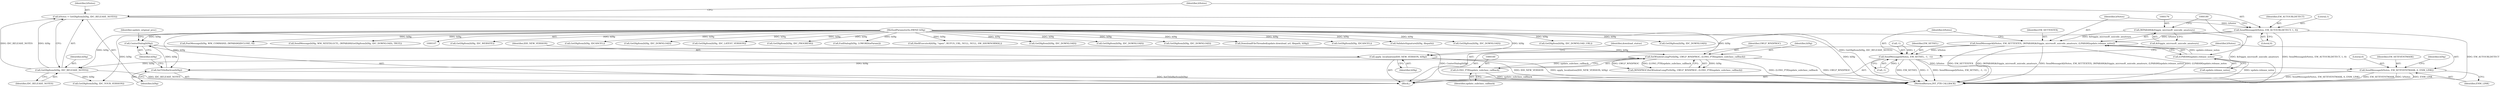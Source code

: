 digraph "0_rufus_c3c39f7f8a11f612c4ebf7affce25ec6928eb1cb_1@API" {
"1000172" [label="(Call,SendMessageA(hNotes, EM_SETTEXTEX, (WPARAM)&friggin_microsoft_unicode_amateurs, (LPARAM)update.release_notes))"];
"1000167" [label="(Call,SendMessage(hNotes, EM_AUTOURLDETECT, 1, 0))"];
"1000162" [label="(Call,hNotes = GetDlgItem(hDlg, IDC_RELEASE_NOTES))"];
"1000164" [label="(Call,GetDlgItem(hDlg, IDC_RELEASE_NOTES))"];
"1000156" [label="(Call,SetWindowLongPtr(hDlg, GWLP_WNDPROC, (LONG_PTR)update_subclass_callback))"];
"1000150" [label="(Call,CenterDialog(hDlg))"];
"1000148" [label="(Call,SetTitleBarIcon(hDlg))"];
"1000142" [label="(Call,apply_localization(IDD_NEW_VERSION, hDlg))"];
"1000108" [label="(MethodParameterIn,HWND hDlg)"];
"1000159" [label="(Call,(LONG_PTR)update_subclass_callback)"];
"1000175" [label="(Call,(WPARAM)&friggin_microsoft_unicode_amateurs)"];
"1000179" [label="(Call,(LPARAM)update.release_notes)"];
"1000184" [label="(Call,SendMessage(hNotes, EM_SETSEL, -1, -1))"];
"1000191" [label="(Call,SendMessage(hNotes, EM_SETEVENTMASK, 0, ENM_LINK))"];
"1000108" [label="(MethodParameterIn,HWND hDlg)"];
"1000268" [label="(Call,GetDlgItem(hDlg, IDC_WEBSITE))"];
"1000189" [label="(Call,-1)"];
"1000184" [label="(Call,SendMessage(hNotes, EM_SETSEL, -1, -1))"];
"1000142" [label="(Call,apply_localization(IDD_NEW_VERSION, hDlg))"];
"1000513" [label="(Call,GetDlgItem(hDlg, IDCANCEL))"];
"1000170" [label="(Literal,1)"];
"1000179" [label="(Call,(LPARAM)update.release_notes)"];
"1000163" [label="(Identifier,hNotes)"];
"1000151" [label="(Identifier,hDlg)"];
"1000157" [label="(Identifier,hDlg)"];
"1000197" [label="(Call,GetDlgItem(hDlg, IDC_YOUR_VERSION))"];
"1000167" [label="(Call,SendMessage(hNotes, EM_AUTOURLDETECT, 1, 0))"];
"1000554" [label="(Call,GetDlgItem(hDlg, IDC_DOWNLOAD))"];
"1000144" [label="(Identifier,hDlg)"];
"1000166" [label="(Identifier,IDC_RELEASE_NOTES)"];
"1000194" [label="(Literal,0)"];
"1000212" [label="(Call,GetDlgItem(hDlg, IDC_LATEST_VERSION))"];
"1000174" [label="(Identifier,EM_SETTEXTEX)"];
"1000570" [label="(MethodReturn,INT_PTR CALLBACK)"];
"1000240" [label="(Call,GetDlgItem(hDlg, IDC_PROGRESS))"];
"1000319" [label="(Call,EndDialog(hDlg, LOWORD(wParam)))"];
"1000193" [label="(Identifier,EM_SETEVENTMASK)"];
"1000328" [label="(Call,ShellExecuteA(hDlg, \"open\", RUFUS_URL, NULL, NULL, SW_SHOWNORMAL))"];
"1000173" [label="(Identifier,hNotes)"];
"1000191" [label="(Call,SendMessage(hNotes, EM_SETEVENTMASK, 0, ENM_LINK))"];
"1000186" [label="(Identifier,EM_SETSEL)"];
"1000495" [label="(Call,GetDlgItem(hDlg, IDC_DOWNLOAD))"];
"1000168" [label="(Identifier,hNotes)"];
"1000156" [label="(Call,SetWindowLongPtr(hDlg, GWLP_WNDPROC, (LONG_PTR)update_subclass_callback))"];
"1000150" [label="(Call,CenterDialog(hDlg))"];
"1000257" [label="(Call,GetDlgItem(hDlg, IDC_DOWNLOAD))"];
"1000187" [label="(Call,-1)"];
"1000159" [label="(Call,(LONG_PTR)update_subclass_callback)"];
"1000366" [label="(Call,GetDlgItem(hDlg, IDC_DOWNLOAD))"];
"1000165" [label="(Identifier,hDlg)"];
"1000149" [label="(Identifier,hDlg)"];
"1000175" [label="(Call,(WPARAM)&friggin_microsoft_unicode_amateurs)"];
"1000172" [label="(Call,SendMessageA(hNotes, EM_SETTEXTEX, (WPARAM)&friggin_microsoft_unicode_amateurs, (LPARAM)update.release_notes))"];
"1000198" [label="(Identifier,hDlg)"];
"1000161" [label="(Identifier,update_subclass_callback)"];
"1000499" [label="(Call,DownloadFileThreaded(update.download_url, filepath, hDlg))"];
"1000158" [label="(Identifier,GWLP_WNDPROC)"];
"1000192" [label="(Identifier,hNotes)"];
"1000195" [label="(Identifier,ENM_LINK)"];
"1000535" [label="(Call,GetDlgItem(hDlg, IDCANCEL))"];
"1000358" [label="(Call,ValidateSignature(hDlg, filepath))"];
"1000185" [label="(Identifier,hNotes)"];
"1000543" [label="(Call,GetDlgItem(hDlg, IDC_DOWNLOAD))"];
"1000181" [label="(Call,update.release_notes)"];
"1000177" [label="(Call,&friggin_microsoft_unicode_amateurs)"];
"1000233" [label="(Call,GetDlgItem(hDlg, IDC_DOWNLOAD_URL))"];
"1000518" [label="(Call,GetDlgItem(hDlg, IDC_DOWNLOAD))"];
"1000148" [label="(Call,SetTitleBarIcon(hDlg))"];
"1000171" [label="(Literal,0)"];
"1000169" [label="(Identifier,EM_AUTOURLDETECT)"];
"1000164" [label="(Call,GetDlgItem(hDlg, IDC_RELEASE_NOTES))"];
"1000162" [label="(Call,hNotes = GetDlgItem(hDlg, IDC_RELEASE_NOTES))"];
"1000154" [label="(Call,(WNDPROC)SetWindowLongPtr(hDlg, GWLP_WNDPROC, (LONG_PTR)update_subclass_callback))"];
"1000143" [label="(Identifier,IDD_NEW_VERSION)"];
"1000416" [label="(Call,PostMessage(hDlg, WM_COMMAND, (WPARAM)IDCLOSE, 0))"];
"1000146" [label="(Identifier,download_status)"];
"1000153" [label="(Identifier,update_original_proc)"];
"1000490" [label="(Call,SendMessage(hDlg, WM_NEXTDLGCTL, (WPARAM)GetDlgItem(hDlg, IDC_DOWNLOAD), TRUE))"];
"1000140" [label="(Block,)"];
"1000172" -> "1000140"  [label="AST: "];
"1000172" -> "1000179"  [label="CFG: "];
"1000173" -> "1000172"  [label="AST: "];
"1000174" -> "1000172"  [label="AST: "];
"1000175" -> "1000172"  [label="AST: "];
"1000179" -> "1000172"  [label="AST: "];
"1000185" -> "1000172"  [label="CFG: "];
"1000172" -> "1000570"  [label="DDG: SendMessageA(hNotes, EM_SETTEXTEX, (WPARAM)&friggin_microsoft_unicode_amateurs, (LPARAM)update.release_notes)"];
"1000172" -> "1000570"  [label="DDG: (LPARAM)update.release_notes"];
"1000172" -> "1000570"  [label="DDG: EM_SETTEXTEX"];
"1000172" -> "1000570"  [label="DDG: (WPARAM)&friggin_microsoft_unicode_amateurs"];
"1000167" -> "1000172"  [label="DDG: hNotes"];
"1000175" -> "1000172"  [label="DDG: &friggin_microsoft_unicode_amateurs"];
"1000179" -> "1000172"  [label="DDG: update.release_notes"];
"1000172" -> "1000184"  [label="DDG: hNotes"];
"1000167" -> "1000140"  [label="AST: "];
"1000167" -> "1000171"  [label="CFG: "];
"1000168" -> "1000167"  [label="AST: "];
"1000169" -> "1000167"  [label="AST: "];
"1000170" -> "1000167"  [label="AST: "];
"1000171" -> "1000167"  [label="AST: "];
"1000173" -> "1000167"  [label="CFG: "];
"1000167" -> "1000570"  [label="DDG: EM_AUTOURLDETECT"];
"1000167" -> "1000570"  [label="DDG: SendMessage(hNotes, EM_AUTOURLDETECT, 1, 0)"];
"1000162" -> "1000167"  [label="DDG: hNotes"];
"1000162" -> "1000140"  [label="AST: "];
"1000162" -> "1000164"  [label="CFG: "];
"1000163" -> "1000162"  [label="AST: "];
"1000164" -> "1000162"  [label="AST: "];
"1000168" -> "1000162"  [label="CFG: "];
"1000162" -> "1000570"  [label="DDG: GetDlgItem(hDlg, IDC_RELEASE_NOTES)"];
"1000164" -> "1000162"  [label="DDG: hDlg"];
"1000164" -> "1000162"  [label="DDG: IDC_RELEASE_NOTES"];
"1000164" -> "1000166"  [label="CFG: "];
"1000165" -> "1000164"  [label="AST: "];
"1000166" -> "1000164"  [label="AST: "];
"1000164" -> "1000570"  [label="DDG: IDC_RELEASE_NOTES"];
"1000156" -> "1000164"  [label="DDG: hDlg"];
"1000108" -> "1000164"  [label="DDG: hDlg"];
"1000164" -> "1000197"  [label="DDG: hDlg"];
"1000156" -> "1000154"  [label="AST: "];
"1000156" -> "1000159"  [label="CFG: "];
"1000157" -> "1000156"  [label="AST: "];
"1000158" -> "1000156"  [label="AST: "];
"1000159" -> "1000156"  [label="AST: "];
"1000154" -> "1000156"  [label="CFG: "];
"1000156" -> "1000570"  [label="DDG: (LONG_PTR)update_subclass_callback"];
"1000156" -> "1000570"  [label="DDG: GWLP_WNDPROC"];
"1000156" -> "1000154"  [label="DDG: hDlg"];
"1000156" -> "1000154"  [label="DDG: GWLP_WNDPROC"];
"1000156" -> "1000154"  [label="DDG: (LONG_PTR)update_subclass_callback"];
"1000150" -> "1000156"  [label="DDG: hDlg"];
"1000108" -> "1000156"  [label="DDG: hDlg"];
"1000159" -> "1000156"  [label="DDG: update_subclass_callback"];
"1000150" -> "1000140"  [label="AST: "];
"1000150" -> "1000151"  [label="CFG: "];
"1000151" -> "1000150"  [label="AST: "];
"1000153" -> "1000150"  [label="CFG: "];
"1000150" -> "1000570"  [label="DDG: CenterDialog(hDlg)"];
"1000148" -> "1000150"  [label="DDG: hDlg"];
"1000108" -> "1000150"  [label="DDG: hDlg"];
"1000148" -> "1000140"  [label="AST: "];
"1000148" -> "1000149"  [label="CFG: "];
"1000149" -> "1000148"  [label="AST: "];
"1000151" -> "1000148"  [label="CFG: "];
"1000148" -> "1000570"  [label="DDG: SetTitleBarIcon(hDlg)"];
"1000142" -> "1000148"  [label="DDG: hDlg"];
"1000108" -> "1000148"  [label="DDG: hDlg"];
"1000142" -> "1000140"  [label="AST: "];
"1000142" -> "1000144"  [label="CFG: "];
"1000143" -> "1000142"  [label="AST: "];
"1000144" -> "1000142"  [label="AST: "];
"1000146" -> "1000142"  [label="CFG: "];
"1000142" -> "1000570"  [label="DDG: apply_localization(IDD_NEW_VERSION, hDlg)"];
"1000142" -> "1000570"  [label="DDG: IDD_NEW_VERSION"];
"1000108" -> "1000142"  [label="DDG: hDlg"];
"1000108" -> "1000107"  [label="AST: "];
"1000108" -> "1000570"  [label="DDG: hDlg"];
"1000108" -> "1000197"  [label="DDG: hDlg"];
"1000108" -> "1000212"  [label="DDG: hDlg"];
"1000108" -> "1000233"  [label="DDG: hDlg"];
"1000108" -> "1000240"  [label="DDG: hDlg"];
"1000108" -> "1000257"  [label="DDG: hDlg"];
"1000108" -> "1000268"  [label="DDG: hDlg"];
"1000108" -> "1000319"  [label="DDG: hDlg"];
"1000108" -> "1000328"  [label="DDG: hDlg"];
"1000108" -> "1000358"  [label="DDG: hDlg"];
"1000108" -> "1000366"  [label="DDG: hDlg"];
"1000108" -> "1000416"  [label="DDG: hDlg"];
"1000108" -> "1000490"  [label="DDG: hDlg"];
"1000108" -> "1000495"  [label="DDG: hDlg"];
"1000108" -> "1000499"  [label="DDG: hDlg"];
"1000108" -> "1000513"  [label="DDG: hDlg"];
"1000108" -> "1000518"  [label="DDG: hDlg"];
"1000108" -> "1000535"  [label="DDG: hDlg"];
"1000108" -> "1000543"  [label="DDG: hDlg"];
"1000108" -> "1000554"  [label="DDG: hDlg"];
"1000159" -> "1000161"  [label="CFG: "];
"1000160" -> "1000159"  [label="AST: "];
"1000161" -> "1000159"  [label="AST: "];
"1000159" -> "1000570"  [label="DDG: update_subclass_callback"];
"1000175" -> "1000177"  [label="CFG: "];
"1000176" -> "1000175"  [label="AST: "];
"1000177" -> "1000175"  [label="AST: "];
"1000180" -> "1000175"  [label="CFG: "];
"1000175" -> "1000570"  [label="DDG: &friggin_microsoft_unicode_amateurs"];
"1000179" -> "1000181"  [label="CFG: "];
"1000180" -> "1000179"  [label="AST: "];
"1000181" -> "1000179"  [label="AST: "];
"1000179" -> "1000570"  [label="DDG: update.release_notes"];
"1000184" -> "1000140"  [label="AST: "];
"1000184" -> "1000189"  [label="CFG: "];
"1000185" -> "1000184"  [label="AST: "];
"1000186" -> "1000184"  [label="AST: "];
"1000187" -> "1000184"  [label="AST: "];
"1000189" -> "1000184"  [label="AST: "];
"1000192" -> "1000184"  [label="CFG: "];
"1000184" -> "1000570"  [label="DDG: EM_SETSEL"];
"1000184" -> "1000570"  [label="DDG: -1"];
"1000184" -> "1000570"  [label="DDG: SendMessage(hNotes, EM_SETSEL, -1, -1)"];
"1000187" -> "1000184"  [label="DDG: 1"];
"1000189" -> "1000184"  [label="DDG: 1"];
"1000184" -> "1000191"  [label="DDG: hNotes"];
"1000191" -> "1000140"  [label="AST: "];
"1000191" -> "1000195"  [label="CFG: "];
"1000192" -> "1000191"  [label="AST: "];
"1000193" -> "1000191"  [label="AST: "];
"1000194" -> "1000191"  [label="AST: "];
"1000195" -> "1000191"  [label="AST: "];
"1000198" -> "1000191"  [label="CFG: "];
"1000191" -> "1000570"  [label="DDG: ENM_LINK"];
"1000191" -> "1000570"  [label="DDG: SendMessage(hNotes, EM_SETEVENTMASK, 0, ENM_LINK)"];
"1000191" -> "1000570"  [label="DDG: EM_SETEVENTMASK"];
"1000191" -> "1000570"  [label="DDG: hNotes"];
}
